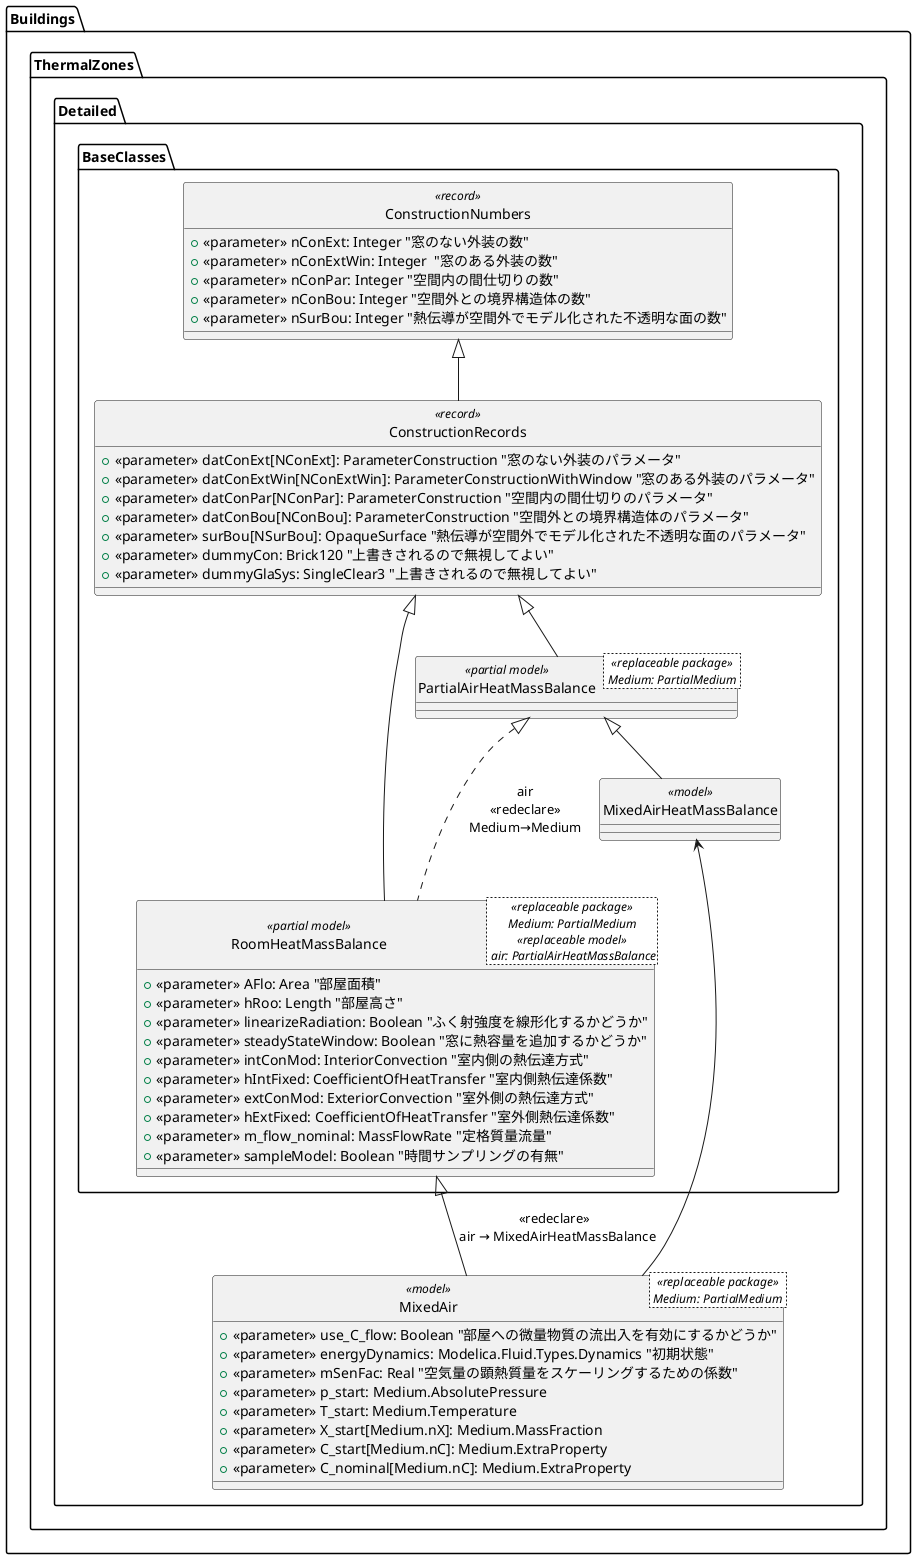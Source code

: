 @startuml MixedAirParameterOnly
hide circle
skinparam {
    defaultFontName "Noto Sans JP"
}

package Buildings{
    package ThermalZones.Detailed{
        Class MixedAir < <<replaceable package>> \n Medium: PartialMedium > << model >>  {
            + << parameter >> use_C_flow: Boolean "部屋への微量物質の流出入を有効にするかどうか"
            + << parameter >> energyDynamics: Modelica.Fluid.Types.Dynamics "初期状態"
            + << parameter >> mSenFac: Real "空気量の顕熱質量をスケーリングするための係数"
            + << parameter >> p_start: Medium.AbsolutePressure
            + << parameter >> T_start: Medium.Temperature 
            + << parameter >> X_start[Medium.nX]: Medium.MassFraction
            + << parameter >> C_start[Medium.nC]: Medium.ExtraProperty
            + << parameter >> C_nominal[Medium.nC]: Medium.ExtraProperty
        }
        package BaseClasses {
            Class RoomHeatMassBalance < <<replaceable package>> \n Medium: PartialMedium \n <<replaceable model>> \n air: PartialAirHeatMassBalance> << partial model >>  {
                ' + << parameter >> nPorts: Integer "FluidPortsの数"
                + << parameter >> AFlo: Area "部屋面積"
                + << parameter >> hRoo: Length "部屋高さ"
                + << parameter >> linearizeRadiation: Boolean "ふく射強度を線形化するかどうか"
                + << parameter >> steadyStateWindow: Boolean "窓に熱容量を追加するかどうか"
                + << parameter >> intConMod: InteriorConvection "室内側の熱伝達方式"
                + << parameter >> hIntFixed: CoefficientOfHeatTransfer "室内側熱伝達係数"
                + << parameter >> extConMod: ExteriorConvection "室外側の熱伝達方式"
                + << parameter >> hExtFixed: CoefficientOfHeatTransfer "室外側熱伝達係数"
                + << parameter >> m_flow_nominal: MassFlowRate "定格質量流量"
                + << parameter >> sampleModel: Boolean "時間サンプリングの有無"
            }

            class ConstructionRecords << record >>  {
                + << parameter >> datConExt[NConExt]: ParameterConstruction "窓のない外装のパラメータ"
                + << parameter >> datConExtWin[NConExtWin]: ParameterConstructionWithWindow "窓のある外装のパラメータ"
                + << parameter >> datConPar[NConPar]: ParameterConstruction "空間内の間仕切りのパラメータ"
                + << parameter >> datConBou[NConBou]: ParameterConstruction "空間外との境界構造体のパラメータ"
                + << parameter >> surBou[NSurBou]: OpaqueSurface "熱伝導が空間外でモデル化された不透明な面のパラメータ"
                + << parameter >> dummyCon: Brick120 "上書きされるので無視してよい"
                + << parameter >> dummyGlaSys: SingleClear3 "上書きされるので無視してよい"
            }

            Class ConstructionNumbers << record >> {
                + << parameter >> nConExt: Integer "窓のない外装の数"
                + << parameter >> nConExtWin: Integer  "窓のある外装の数"
                + << parameter >> nConPar: Integer "空間内の間仕切りの数"
                + << parameter >> nConBou: Integer "空間外との境界構造体の数"
                + << parameter >> nSurBou: Integer "熱伝導が空間外でモデル化された不透明な面の数"
            }
            Class PartialAirHeatMassBalance < <<replaceable package>> \n Medium: PartialMedium > << partial model >>  {
                ' + << parameter >> nPorts: Integer: "FluidPortsの数"
                ' + << parameter >> haveShade: Boolean "1つ以上の窓が日除けを有するかどうか"
                ' + << parameter >> V: Volume "部屋の体積"
            }

            Class MixedAirHeatMassBalance << model >>  {
                ' + << parameter >> m_flow_nominal: MassFlowRate "定格質量流量"
                ' + << parameter >> conMod: InteriorConvection "室内側の熱伝達方式"
                ' + << parameter >> hFixed: CoefficientOfHeatTransfer "室内側熱伝達係数"
                ' + << parameter >> use_C_flow: Boolean "空気に添加される微量物質の質量流量を考慮するかどうか"
            }
        }
    }
}

' PartialAirHeatMassBalance <|---up MixedAir

'AppliedForce af;
'replaceable model AppliedForce = PartialForce;の形式に治すと
'replaceable BaseClasses.PartialAirHeatMassBalance air constrainedby BaseClasses.PartialAirHeatMassBalance(
'は，
'replaceable model air = PartialAirHeatMassBalance
'air air;
'なので，AppliedForceがair, PartialForceがPartialAirHeatMassBalanceである．

'=== MixedAir ===
RoomHeatMassBalance <|--down MixedAir : "<< redeclare >> \n air → MixedAirHeatMassBalance"
MixedAirHeatMassBalance <--down MixedAir

'=== RoomHeatMassBalance ===
PartialAirHeatMassBalance <|..-down RoomHeatMassBalance : "air\n<< redeclare >>\nMedium→Medium"
'redeclare Buildings.ThermalZones.Detailed.BaseClasses.MixedAirHeatMassBalance air{final energyDynamics=energyDynamics, final massDynamics = energyDynamics, final p_start=p_start, final T_start=T_start, final X_start=X_start, final C_start=C_start, final C_nominal=C_nominal, final mSenFac=mSenFac, final m_flow_nominal=m_flow_nominal, final homotopyInitialization=homotopyInitialization, final conMod=intConMod, final hFixed=hIntFixed, final use_C_flow = use_C_flow  },
'datConExt{each T_a_start = T_start, each T_b_start = T_start  },
'datConExtWin{each T_a_start = T_start, each T_b_start = T_start},
'datConBou{each T_a_start = T_start, each T_b_start = T_start},
'datConPar{each T_a_start = T_start, each T_b_start = T_start}}  
ConstructionRecords <|---down RoomHeatMassBalance

' VesselFluidPorts_b -down--* "ports[nPorts]"RoomHeatMassBalance
' Area -down--* "AFlo"RoomHeatMassBalance
' Length -down--* "hRoo"RoomHeatMassBalance
' HeatPort_a -down--* "heaPorAir"RoomHeatMassBalance
' HeatPort_a -down--* "heaPorRad"RoomHeatMassBalance
' Construction -down--* "conExt[NConExt]"RoomHeatMassBalance
' ConstructionWithWindow -down--* "conExtWin[NConExtWin]"RoomHeatMassBalance
' Construction -down--* "conPar[NConPar]"RoomHeatMassBalance
' Construction -down--* "conBou[NConBou]"RoomHeatMassBalance
' Buildings.HeatTransfer.Types.InteriorConvection -down--* "intConMod"RoomHeatMassBalance
' CoefficientOfHeatTransfer -down--* "hIntFixed"RoomHeatMassBalance
' ExteriorConvection -down--* "extConMod"RoomHeatMassBalance
' CoefficientOfHeatTransfer -down--* "hExtFixed"RoomHeatMassBalance
' MassFlowRate -down--* "m_flow_nominal"RoomHeatMassBalance
' RealInput -down--* "uWin[nConExtWin]"RoomHeatMassBalance
' HeatPort_a -down--* "surf_conBou[nConBou]"RoomHeatMassBalance
' HeatPort_a -down--* "surf_surBou[nSurBou]"RoomHeatMassBalance
' RealInput -down--* "qGai_flow[3]"RoomHeatMassBalance
' Add -down--* "add"RoomHeatMassBalance
' Add -down--* "sumJToWin[NConExtWin]"RoomHeatMassBalance
' Sum -down--* "sumJFroWin[NConExtWin]"RoomHeatMassBalance
' PrescribedTemperature -down--* "TSha[NConExtWin]"RoomHeatMassBalance


'=== MixedAirHeatMassBalance ===
PartialAirHeatMassBalance <|--down MixedAirHeatMassBalance
ConstructionRecords <|--down PartialAirHeatMassBalance

'=== ConstructionRecords ===
ConstructionNumbers <|--down ConstructionRecords
' ParameterConstructionWithWindow -down--* "datConExtWin[NConExtWin]" ConstructionRecords
' ParameterConstruction -down--* "datConExt[NConExt]" ConstructionRecords
' ParameterConstruction -down--* "datConPar[NConPar]" ConstructionRecords
' ParameterConstruction -down--* "datConBou[NConBou]" ConstructionRecords
' OpaqueSurface -down--* "surBou[NSurBou]" ConstructionRecords
'=== ParameterConstruction ===
' PartialParameterConstruction <|--down ParameterConstruction

'=== ParameterConstructionWithWindow ===
' PartialParameterConstruction <|---down ParameterConstructionWithWindow
' Area -down--* "A" ParameterConstructionWithWindow
' Length -down--* "hWin" ParameterConstructionWithWindow
' Length -down--* "wWin" ParameterConstructionWithWindow
' Overhang -down-* "ove" ParameterConstructionWithWindow
' SideFins -down-* "sidFin" ParameterConstructionWithWindow
' GlazingSystemsGeneric -down-* "glaSys" ParameterConstructionWithWindow

'=== PartialParameterConstruction ===
' OpaqueConstructionsGeneric -down-* "layers" PartialParameterConstruction
' CFDBoundaryConditions -down--* "boundaryCondition" PartialParameterConstruction

'=== OpaqueSurface ===
' OpaqueConstructionsGeneric <|-down OpaqueSurface
' CFDBoundaryConditions -down--* "boundaryCondition"OpaqueSurface

'=== SideFins ===
' Record <|---down SideFins
' Length -down--* "h"SideFins
' Length -down--* "dep"SideFins
' Length -down--* "gap"SideFins

'=== Brick120 ===
' OpaqueConstructionsGeneric <|---down Brick120

'=== Construction ===
' PartialConstruction <|--down "final AOpa = A" Construction

'=== ConstructionWithWindow ===
' PartialConstruction <|--down "final AOpa = A - AWin"ConstructionWithWindow
' Area -down--* "AWin"ConstructionWithWindow
' parameter <|..-down "HeatTransfer.Data.GlazingSystems.Generic" ConstructionWithWindow
' GlazingSystemsGeneric <|..-down "glaSys" ConstructionWithWindow
' HeatPort_a -down--* "glaUns_a"ConstructionWithWindow
' HeatPort_a -down--* "glaSha_a"ConstructionWithWindow
' HeatPort_a -down--* "fra_a"ConstructionWithWindow
' RealInput -down--* "uSha"ConstructionWithWindow
' HeatPort_b -down--* "glaUns_b"ConstructionWithWindow
' HeatPort_b -down--* "glaSha_b"ConstructionWithWindow
' HeatPort_b -down--* "fra_b"ConstructionWithWindow
' RealInput -down--* "QAbsUns_flow[size"ConstructionWithWindow
' RealInput -down--* "QAbsSha_flow[size"ConstructionWithWindow

'=== PartialConstruction ===
' Area -down--* "A"PartialConstruction
' Area -down--* "AOpa"PartialConstruction
' OpaqueConstructionsGeneric -down--* "layers"PartialConstruction
' Angle -down--* "til"PartialConstruction
' HeatPort_a -down--* "opa_a"PartialConstruction
' HeatPort_b -down--* "opa_b"PartialConstruction
' Temperature -down--* "T_a_start"PartialConstruction
' Temperature -down--* "T_b_start"PartialConstruction


'=== GlazingSystemsGeneric ===
' GlassesGeneric -down-* "glass[]"GlazingSystemsGeneric
' GasesGeneric -down-* "gas[]"GlazingSystemsGeneric
' ShadesGeneric -down-* "shade"GlazingSystemsGeneric

'===OpaqueConstructionsGeneric===
' package -down--* "OpaqueConstructions"OpaqueConstructions
' MaterialPropertiesPackage <|---up OpaqueConstructions
' Material -down--* "material[nLay]"OpaqueConstructionsGeneric
' Emissivity -down--* "absIR_a"OpaqueConstructionsGeneric
' Emissivity -down--* "absIR_b"OpaqueConstructionsGeneric
' Emissivity -down--* "absSol_a"OpaqueConstructionsGeneric
' Emissivity -down--* "absSol_b"OpaqueConstructionsGeneric
' SurfaceRoughness -down--* "roughness_a"OpaqueConstructionsGeneric

@enduml